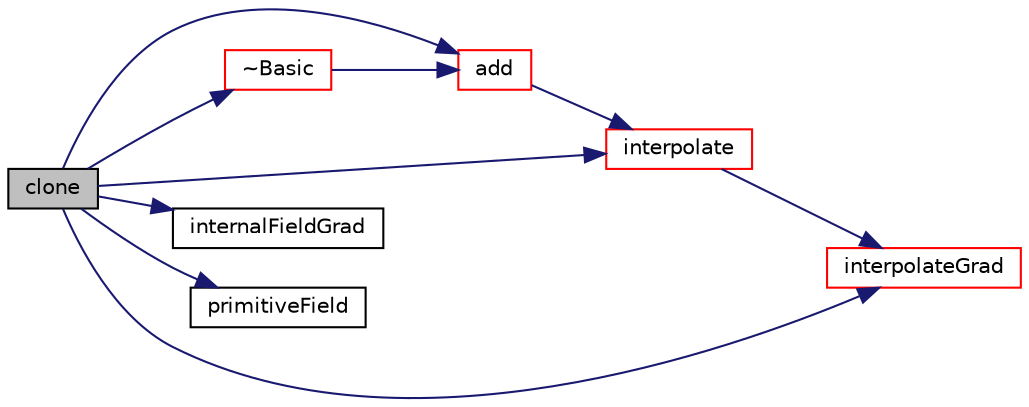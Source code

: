 digraph "clone"
{
  bgcolor="transparent";
  edge [fontname="Helvetica",fontsize="10",labelfontname="Helvetica",labelfontsize="10"];
  node [fontname="Helvetica",fontsize="10",shape=record];
  rankdir="LR";
  Node1 [label="clone",height=0.2,width=0.4,color="black", fillcolor="grey75", style="filled", fontcolor="black"];
  Node1 -> Node2 [color="midnightblue",fontsize="10",style="solid",fontname="Helvetica"];
  Node2 [label="add",height=0.2,width=0.4,color="red",URL="$a00097.html#aacdd5b987030e398238c732fea3a0117",tooltip="Member Functions. "];
  Node2 -> Node3 [color="midnightblue",fontsize="10",style="solid",fontname="Helvetica"];
  Node3 [label="interpolate",height=0.2,width=0.4,color="red",URL="$a00097.html#ac107254a19d8d108ef606097ede77638",tooltip="Interpolate. "];
  Node3 -> Node4 [color="midnightblue",fontsize="10",style="solid",fontname="Helvetica"];
  Node4 [label="interpolateGrad",height=0.2,width=0.4,color="red",URL="$a00097.html#a0c8fc779de2d6873437affed9460e9bb",tooltip="Interpolate gradient. "];
  Node1 -> Node5 [color="midnightblue",fontsize="10",style="solid",fontname="Helvetica"];
  Node5 [label="internalFieldGrad",height=0.2,width=0.4,color="black",URL="$a00097.html#a96afc06177978f6dc52bbe0b693abfe2",tooltip="Return an internal field of the gradient. "];
  Node1 -> Node3 [color="midnightblue",fontsize="10",style="solid",fontname="Helvetica"];
  Node1 -> Node4 [color="midnightblue",fontsize="10",style="solid",fontname="Helvetica"];
  Node1 -> Node6 [color="midnightblue",fontsize="10",style="solid",fontname="Helvetica"];
  Node6 [label="primitiveField",height=0.2,width=0.4,color="black",URL="$a00097.html#ae3b9299124b4fd9239c8568cface2803",tooltip="Return an internal field of the average. "];
  Node1 -> Node7 [color="midnightblue",fontsize="10",style="solid",fontname="Helvetica"];
  Node7 [label="~Basic",height=0.2,width=0.4,color="red",URL="$a00097.html#a48bd20d75846c3952efc30dda1b4e0dc",tooltip="Destructor. "];
  Node7 -> Node2 [color="midnightblue",fontsize="10",style="solid",fontname="Helvetica"];
}
